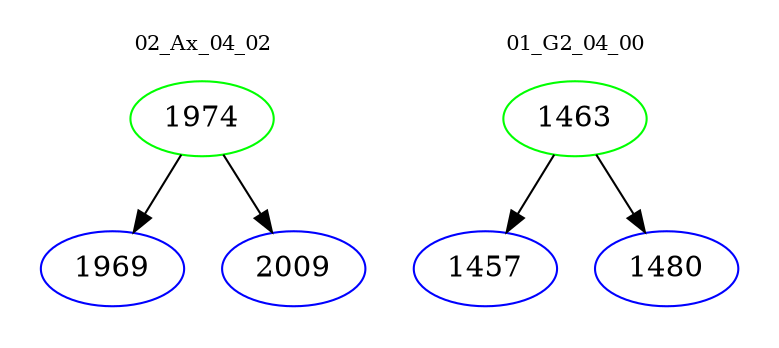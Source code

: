 digraph{
subgraph cluster_0 {
color = white
label = "02_Ax_04_02";
fontsize=10;
T0_1974 [label="1974", color="green"]
T0_1974 -> T0_1969 [color="black"]
T0_1969 [label="1969", color="blue"]
T0_1974 -> T0_2009 [color="black"]
T0_2009 [label="2009", color="blue"]
}
subgraph cluster_1 {
color = white
label = "01_G2_04_00";
fontsize=10;
T1_1463 [label="1463", color="green"]
T1_1463 -> T1_1457 [color="black"]
T1_1457 [label="1457", color="blue"]
T1_1463 -> T1_1480 [color="black"]
T1_1480 [label="1480", color="blue"]
}
}
